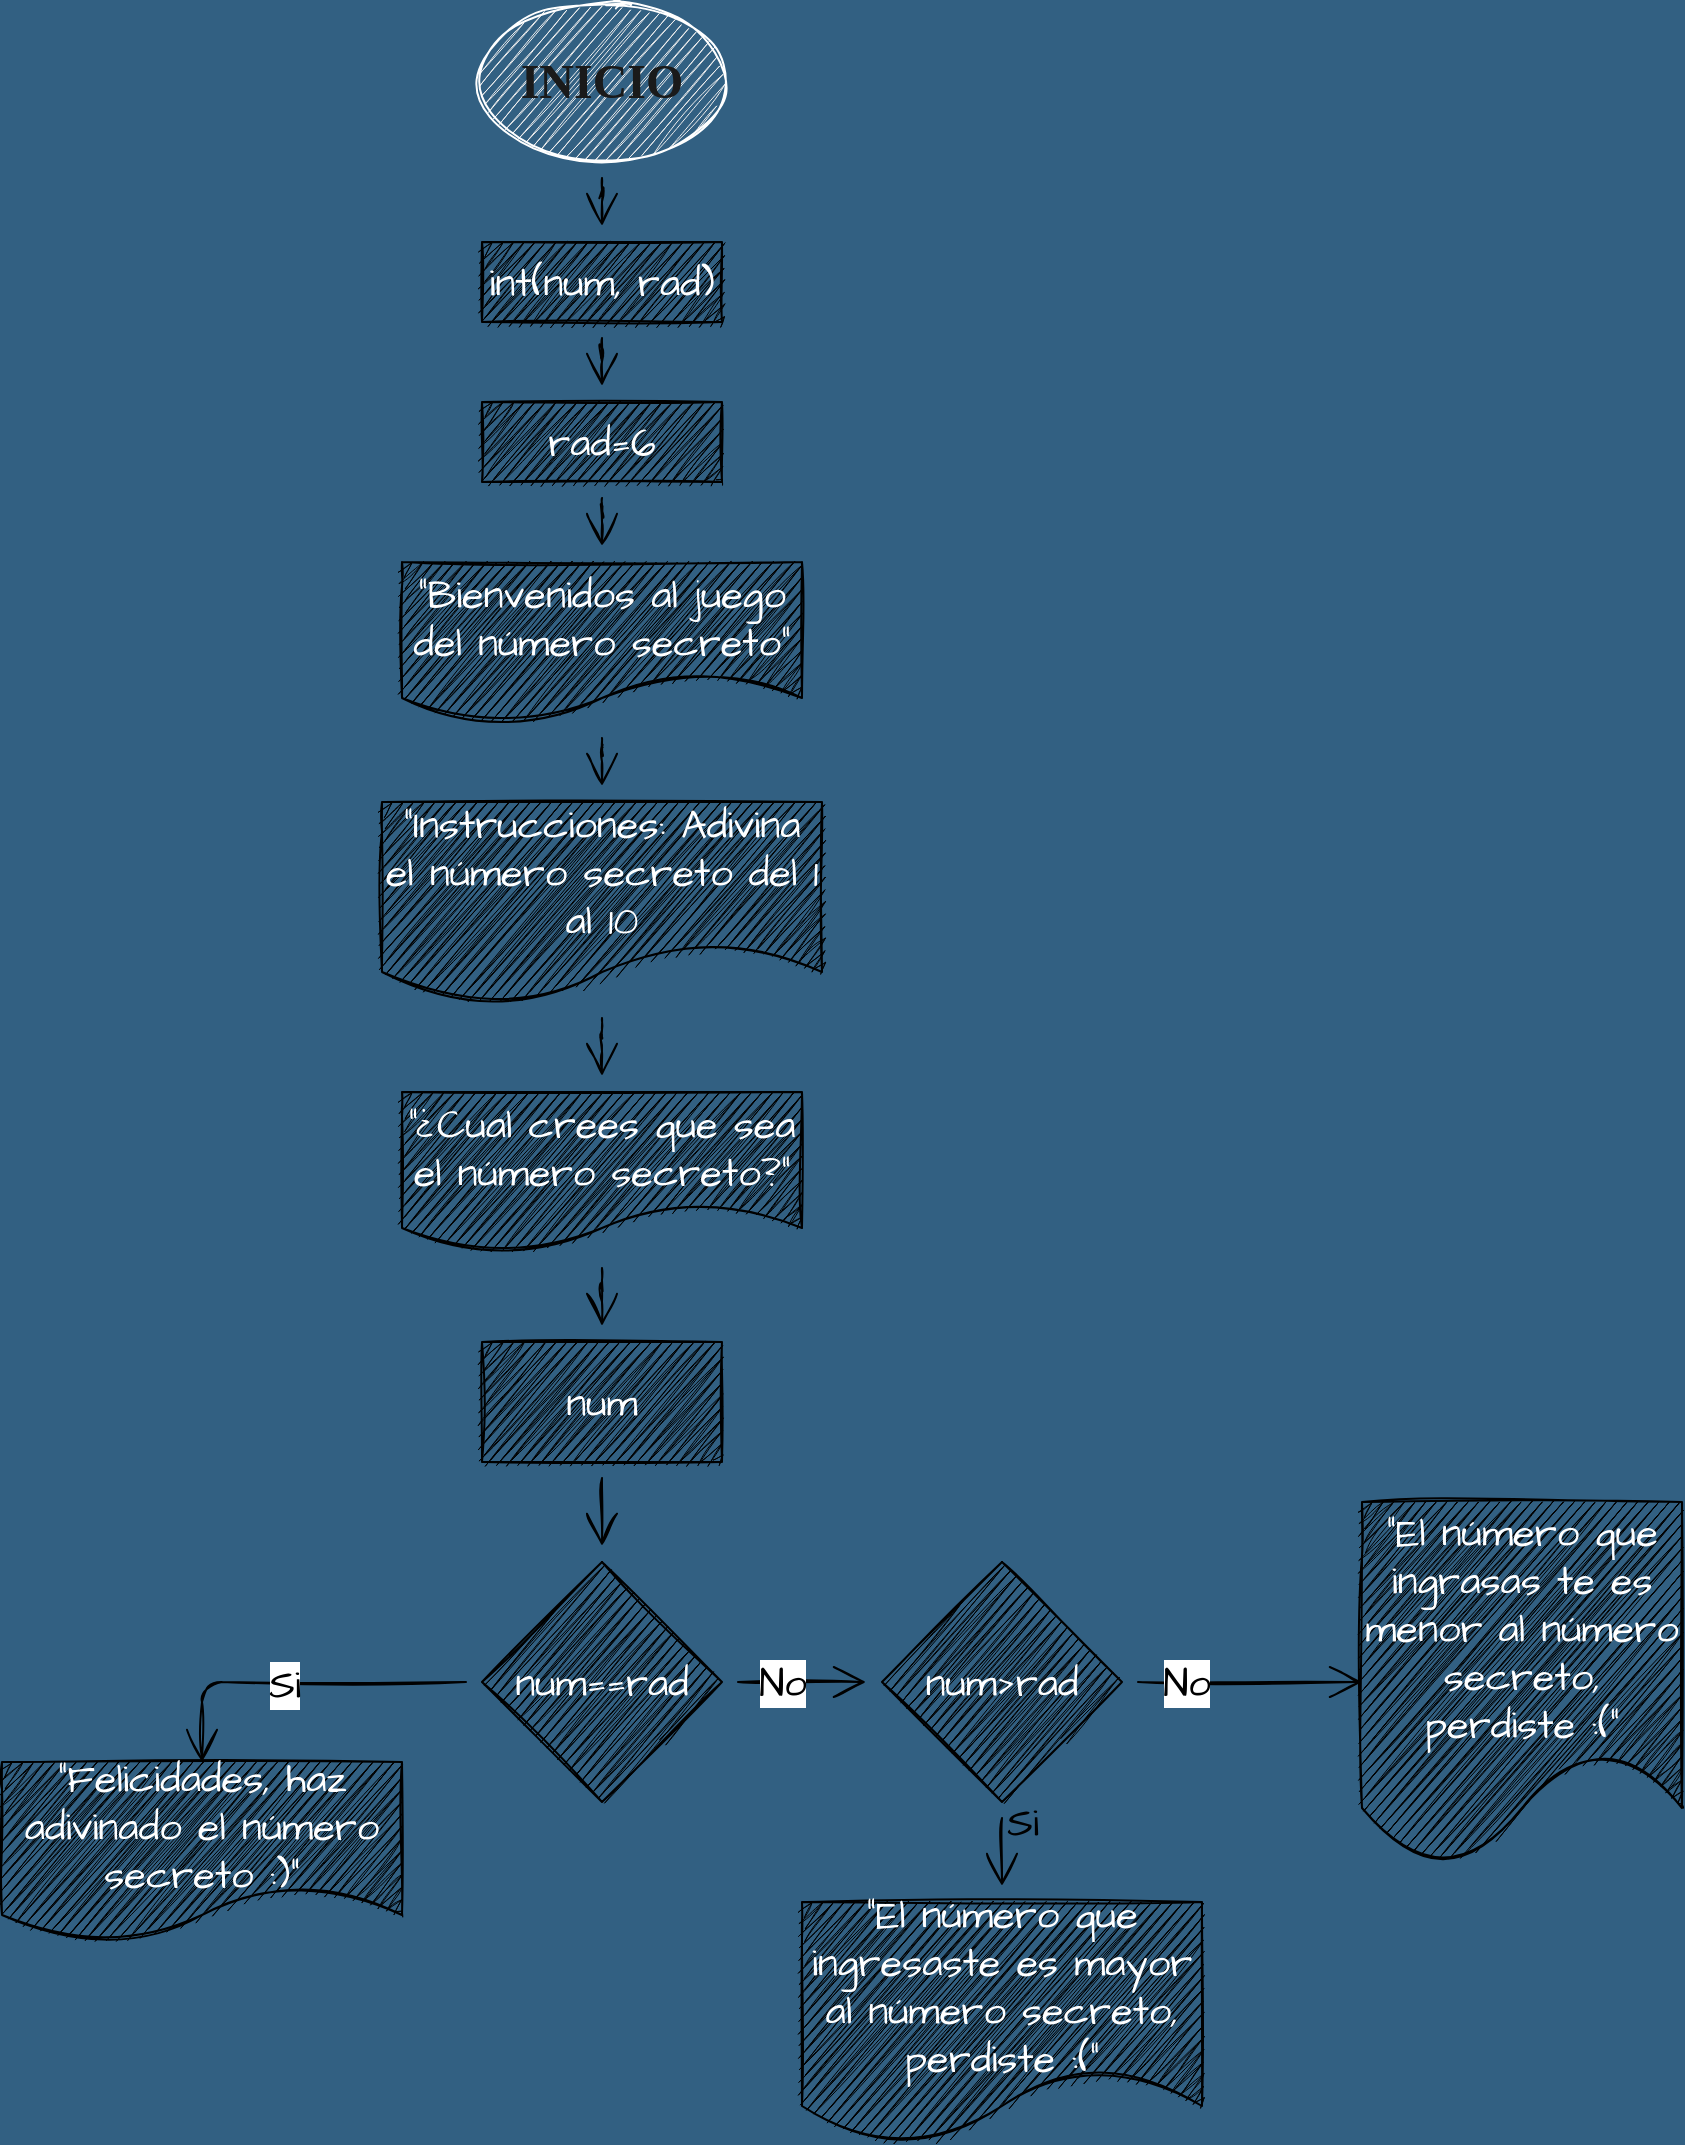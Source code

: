 <mxfile version="20.2.7" type="github"><diagram id="u67dX7LuW-knlKNxf9Rq" name="Página-1"><mxGraphModel dx="2188" dy="1222" grid="1" gridSize="10" guides="1" tooltips="1" connect="1" arrows="1" fold="1" page="1" pageScale="1" pageWidth="827" pageHeight="1169" background="#326082" math="0" shadow="0"><root><mxCell id="0"/><mxCell id="1" parent="0"/><mxCell id="oEFzLMwlCO0eNJGv6J33-5" value="" style="edgeStyle=orthogonalEdgeStyle;sketch=1;hachureGap=4;orthogonalLoop=1;jettySize=auto;html=1;fontFamily=Architects Daughter;fontSource=https%3A%2F%2Ffonts.googleapis.com%2Fcss%3Ffamily%3DArchitects%2BDaughter;fontSize=16;fontColor=#0000FF;endArrow=open;startSize=14;endSize=14;sourcePerimeterSpacing=8;targetPerimeterSpacing=8;" edge="1" parent="1" source="5cdl0AAwfdwbmxtHFMMj-34" target="oEFzLMwlCO0eNJGv6J33-4"><mxGeometry relative="1" as="geometry"/></mxCell><mxCell id="5cdl0AAwfdwbmxtHFMMj-34" value="&lt;h1&gt;INICIO&lt;/h1&gt;" style="ellipse;whiteSpace=wrap;html=1;fontFamily=Times New Roman;fontColor=#1A1A1A;strokeColor=#FFFFFF;fillColor=#EEEEEE;sketch=1;rounded=0;" parent="1" vertex="1"><mxGeometry x="280" width="120" height="80" as="geometry"/></mxCell><mxCell id="oEFzLMwlCO0eNJGv6J33-7" value="" style="edgeStyle=orthogonalEdgeStyle;sketch=1;hachureGap=4;orthogonalLoop=1;jettySize=auto;html=1;fontFamily=Architects Daughter;fontSource=https%3A%2F%2Ffonts.googleapis.com%2Fcss%3Ffamily%3DArchitects%2BDaughter;fontSize=16;fontColor=#FFFFFF;endArrow=open;startSize=14;endSize=14;sourcePerimeterSpacing=8;targetPerimeterSpacing=8;" edge="1" parent="1" source="oEFzLMwlCO0eNJGv6J33-4" target="oEFzLMwlCO0eNJGv6J33-6"><mxGeometry relative="1" as="geometry"/></mxCell><mxCell id="oEFzLMwlCO0eNJGv6J33-4" value="&lt;font color=&quot;#ffffff&quot;&gt;int(num, rad)&lt;/font&gt;" style="rounded=0;whiteSpace=wrap;html=1;labelBackgroundColor=none;sketch=1;hachureGap=4;fillStyle=zigzag;fontFamily=Architects Daughter;fontSource=https%3A%2F%2Ffonts.googleapis.com%2Fcss%3Ffamily%3DArchitects%2BDaughter;fontSize=20;fontColor=#0000FF;fillColor=#000000;" vertex="1" parent="1"><mxGeometry x="280" y="120" width="120" height="40" as="geometry"/></mxCell><mxCell id="oEFzLMwlCO0eNJGv6J33-12" value="" style="edgeStyle=orthogonalEdgeStyle;sketch=1;hachureGap=4;orthogonalLoop=1;jettySize=auto;html=1;fontFamily=Architects Daughter;fontSource=https%3A%2F%2Ffonts.googleapis.com%2Fcss%3Ffamily%3DArchitects%2BDaughter;fontSize=16;fontColor=#FFFFFF;endArrow=open;startSize=14;endSize=14;sourcePerimeterSpacing=8;targetPerimeterSpacing=8;" edge="1" parent="1" source="oEFzLMwlCO0eNJGv6J33-6" target="oEFzLMwlCO0eNJGv6J33-10"><mxGeometry relative="1" as="geometry"/></mxCell><mxCell id="oEFzLMwlCO0eNJGv6J33-6" value="rad=6" style="rounded=0;whiteSpace=wrap;html=1;labelBackgroundColor=none;sketch=1;hachureGap=4;fillStyle=zigzag;fontFamily=Architects Daughter;fontSource=https%3A%2F%2Ffonts.googleapis.com%2Fcss%3Ffamily%3DArchitects%2BDaughter;fontSize=20;fontColor=#FFFFFF;fillColor=#000000;" vertex="1" parent="1"><mxGeometry x="280" y="200" width="120" height="40" as="geometry"/></mxCell><mxCell id="oEFzLMwlCO0eNJGv6J33-13" value="" style="edgeStyle=orthogonalEdgeStyle;sketch=1;hachureGap=4;orthogonalLoop=1;jettySize=auto;html=1;fontFamily=Architects Daughter;fontSource=https%3A%2F%2Ffonts.googleapis.com%2Fcss%3Ffamily%3DArchitects%2BDaughter;fontSize=16;fontColor=#FFFFFF;endArrow=open;startSize=14;endSize=14;sourcePerimeterSpacing=8;targetPerimeterSpacing=8;" edge="1" parent="1" source="oEFzLMwlCO0eNJGv6J33-10" target="oEFzLMwlCO0eNJGv6J33-11"><mxGeometry relative="1" as="geometry"/></mxCell><mxCell id="oEFzLMwlCO0eNJGv6J33-10" value="&quot;Bienvenidos al juego del número secreto&quot;" style="shape=document;whiteSpace=wrap;html=1;boundedLbl=1;labelBackgroundColor=none;sketch=1;hachureGap=4;fillStyle=zigzag;fontFamily=Architects Daughter;fontSource=https%3A%2F%2Ffonts.googleapis.com%2Fcss%3Ffamily%3DArchitects%2BDaughter;fontSize=20;fontColor=#FFFFFF;fillColor=#000000;" vertex="1" parent="1"><mxGeometry x="240" y="280" width="200" height="80" as="geometry"/></mxCell><mxCell id="oEFzLMwlCO0eNJGv6J33-15" value="" style="edgeStyle=orthogonalEdgeStyle;sketch=1;hachureGap=4;orthogonalLoop=1;jettySize=auto;html=1;fontFamily=Architects Daughter;fontSource=https%3A%2F%2Ffonts.googleapis.com%2Fcss%3Ffamily%3DArchitects%2BDaughter;fontSize=16;fontColor=#FFFFFF;endArrow=open;startSize=14;endSize=14;sourcePerimeterSpacing=8;targetPerimeterSpacing=8;" edge="1" parent="1" source="oEFzLMwlCO0eNJGv6J33-11" target="oEFzLMwlCO0eNJGv6J33-14"><mxGeometry relative="1" as="geometry"/></mxCell><mxCell id="oEFzLMwlCO0eNJGv6J33-11" value="&quot;Instrucciones: Adivina el número secreto del 1 al 10" style="shape=document;whiteSpace=wrap;html=1;boundedLbl=1;labelBackgroundColor=none;sketch=1;hachureGap=4;fillStyle=zigzag;fontFamily=Architects Daughter;fontSource=https%3A%2F%2Ffonts.googleapis.com%2Fcss%3Ffamily%3DArchitects%2BDaughter;fontSize=20;fontColor=#FFFFFF;fillColor=#000000;" vertex="1" parent="1"><mxGeometry x="230" y="400" width="220" height="100" as="geometry"/></mxCell><mxCell id="oEFzLMwlCO0eNJGv6J33-17" value="" style="edgeStyle=orthogonalEdgeStyle;sketch=1;hachureGap=4;orthogonalLoop=1;jettySize=auto;html=1;fontFamily=Architects Daughter;fontSource=https%3A%2F%2Ffonts.googleapis.com%2Fcss%3Ffamily%3DArchitects%2BDaughter;fontSize=16;fontColor=#FFFFFF;endArrow=open;startSize=14;endSize=14;sourcePerimeterSpacing=8;targetPerimeterSpacing=8;" edge="1" parent="1" source="oEFzLMwlCO0eNJGv6J33-14" target="oEFzLMwlCO0eNJGv6J33-16"><mxGeometry relative="1" as="geometry"/></mxCell><mxCell id="oEFzLMwlCO0eNJGv6J33-14" value="&quot;¿Cual crees que sea el número secreto?&quot;" style="shape=document;whiteSpace=wrap;html=1;boundedLbl=1;labelBackgroundColor=none;sketch=1;hachureGap=4;fillStyle=zigzag;fontFamily=Architects Daughter;fontSource=https%3A%2F%2Ffonts.googleapis.com%2Fcss%3Ffamily%3DArchitects%2BDaughter;fontSize=20;fontColor=#FFFFFF;fillColor=#000000;" vertex="1" parent="1"><mxGeometry x="240" y="545" width="200" height="80" as="geometry"/></mxCell><mxCell id="oEFzLMwlCO0eNJGv6J33-19" value="" style="edgeStyle=orthogonalEdgeStyle;sketch=1;hachureGap=4;orthogonalLoop=1;jettySize=auto;html=1;fontFamily=Architects Daughter;fontSource=https%3A%2F%2Ffonts.googleapis.com%2Fcss%3Ffamily%3DArchitects%2BDaughter;fontSize=16;fontColor=#FFFFFF;endArrow=open;startSize=14;endSize=14;sourcePerimeterSpacing=8;targetPerimeterSpacing=8;" edge="1" parent="1" source="oEFzLMwlCO0eNJGv6J33-16" target="oEFzLMwlCO0eNJGv6J33-18"><mxGeometry relative="1" as="geometry"/></mxCell><mxCell id="oEFzLMwlCO0eNJGv6J33-16" value="num" style="rounded=0;whiteSpace=wrap;html=1;labelBackgroundColor=none;sketch=1;hachureGap=4;fillStyle=zigzag;fontFamily=Architects Daughter;fontSource=https%3A%2F%2Ffonts.googleapis.com%2Fcss%3Ffamily%3DArchitects%2BDaughter;fontSize=20;fontColor=#FFFFFF;fillColor=#000000;" vertex="1" parent="1"><mxGeometry x="280" y="670" width="120" height="60" as="geometry"/></mxCell><mxCell id="oEFzLMwlCO0eNJGv6J33-21" style="edgeStyle=orthogonalEdgeStyle;sketch=1;hachureGap=4;orthogonalLoop=1;jettySize=auto;html=1;entryX=0.5;entryY=0;entryDx=0;entryDy=0;fontFamily=Architects Daughter;fontSource=https%3A%2F%2Ffonts.googleapis.com%2Fcss%3Ffamily%3DArchitects%2BDaughter;fontSize=16;fontColor=#FFFFFF;endArrow=open;startSize=14;endSize=14;sourcePerimeterSpacing=8;targetPerimeterSpacing=8;" edge="1" parent="1" source="oEFzLMwlCO0eNJGv6J33-18" target="oEFzLMwlCO0eNJGv6J33-20"><mxGeometry relative="1" as="geometry"/></mxCell><mxCell id="oEFzLMwlCO0eNJGv6J33-29" value="&lt;font color=&quot;#000000&quot;&gt;Si&lt;/font&gt;" style="edgeLabel;html=1;align=center;verticalAlign=middle;resizable=0;points=[];fontSize=20;fontFamily=Architects Daughter;fontColor=#FFFFFF;labelBackgroundColor=#FFFFFF;" vertex="1" connectable="0" parent="oEFzLMwlCO0eNJGv6J33-21"><mxGeometry x="0.056" y="1" relative="1" as="geometry"><mxPoint as="offset"/></mxGeometry></mxCell><mxCell id="oEFzLMwlCO0eNJGv6J33-24" value="" style="edgeStyle=orthogonalEdgeStyle;sketch=1;hachureGap=4;orthogonalLoop=1;jettySize=auto;html=1;fontFamily=Architects Daughter;fontSource=https%3A%2F%2Ffonts.googleapis.com%2Fcss%3Ffamily%3DArchitects%2BDaughter;fontSize=16;fontColor=#FFFFFF;endArrow=open;startSize=14;endSize=14;sourcePerimeterSpacing=8;targetPerimeterSpacing=8;" edge="1" parent="1" source="oEFzLMwlCO0eNJGv6J33-18" target="oEFzLMwlCO0eNJGv6J33-23"><mxGeometry relative="1" as="geometry"/></mxCell><mxCell id="oEFzLMwlCO0eNJGv6J33-30" value="No" style="edgeLabel;html=1;align=center;verticalAlign=middle;resizable=0;points=[];fontSize=20;fontFamily=Architects Daughter;fontColor=#000000;" vertex="1" connectable="0" parent="oEFzLMwlCO0eNJGv6J33-24"><mxGeometry x="-0.306" relative="1" as="geometry"><mxPoint as="offset"/></mxGeometry></mxCell><mxCell id="oEFzLMwlCO0eNJGv6J33-18" value="num==rad" style="rhombus;whiteSpace=wrap;html=1;labelBackgroundColor=none;sketch=1;hachureGap=4;fillStyle=zigzag;fontFamily=Architects Daughter;fontSource=https%3A%2F%2Ffonts.googleapis.com%2Fcss%3Ffamily%3DArchitects%2BDaughter;fontSize=20;fontColor=#FFFFFF;fillColor=#000000;" vertex="1" parent="1"><mxGeometry x="280" y="780" width="120" height="120" as="geometry"/></mxCell><mxCell id="oEFzLMwlCO0eNJGv6J33-20" value="&quot;Felicidades, haz adivinado el número secreto :)&quot;" style="shape=document;whiteSpace=wrap;html=1;boundedLbl=1;labelBackgroundColor=none;sketch=1;hachureGap=4;fillStyle=zigzag;fontFamily=Architects Daughter;fontSource=https%3A%2F%2Ffonts.googleapis.com%2Fcss%3Ffamily%3DArchitects%2BDaughter;fontSize=20;fontColor=#FFFFFF;fillColor=#000000;" vertex="1" parent="1"><mxGeometry x="40" y="880" width="200" height="90" as="geometry"/></mxCell><mxCell id="oEFzLMwlCO0eNJGv6J33-26" value="" style="edgeStyle=orthogonalEdgeStyle;sketch=1;hachureGap=4;orthogonalLoop=1;jettySize=auto;html=1;fontFamily=Architects Daughter;fontSource=https%3A%2F%2Ffonts.googleapis.com%2Fcss%3Ffamily%3DArchitects%2BDaughter;fontSize=16;fontColor=#FFFFFF;endArrow=open;startSize=14;endSize=14;sourcePerimeterSpacing=8;targetPerimeterSpacing=8;" edge="1" parent="1" source="oEFzLMwlCO0eNJGv6J33-23" target="oEFzLMwlCO0eNJGv6J33-25"><mxGeometry relative="1" as="geometry"/></mxCell><mxCell id="oEFzLMwlCO0eNJGv6J33-28" style="edgeStyle=orthogonalEdgeStyle;sketch=1;hachureGap=4;orthogonalLoop=1;jettySize=auto;html=1;entryX=0;entryY=0.5;entryDx=0;entryDy=0;fontFamily=Architects Daughter;fontSource=https%3A%2F%2Ffonts.googleapis.com%2Fcss%3Ffamily%3DArchitects%2BDaughter;fontSize=16;fontColor=#FFFFFF;endArrow=open;startSize=14;endSize=14;sourcePerimeterSpacing=8;targetPerimeterSpacing=8;" edge="1" parent="1" source="oEFzLMwlCO0eNJGv6J33-23" target="oEFzLMwlCO0eNJGv6J33-27"><mxGeometry relative="1" as="geometry"/></mxCell><mxCell id="oEFzLMwlCO0eNJGv6J33-31" value="No" style="edgeLabel;html=1;align=center;verticalAlign=middle;resizable=0;points=[];fontSize=20;fontFamily=Architects Daughter;fontColor=#000000;" vertex="1" connectable="0" parent="oEFzLMwlCO0eNJGv6J33-28"><mxGeometry x="-0.571" relative="1" as="geometry"><mxPoint as="offset"/></mxGeometry></mxCell><mxCell id="oEFzLMwlCO0eNJGv6J33-23" value="num&amp;gt;rad" style="rhombus;whiteSpace=wrap;html=1;labelBackgroundColor=none;sketch=1;hachureGap=4;fillStyle=zigzag;fontFamily=Architects Daughter;fontSource=https%3A%2F%2Ffonts.googleapis.com%2Fcss%3Ffamily%3DArchitects%2BDaughter;fontSize=20;fontColor=#FFFFFF;fillColor=#000000;" vertex="1" parent="1"><mxGeometry x="480" y="780" width="120" height="120" as="geometry"/></mxCell><mxCell id="oEFzLMwlCO0eNJGv6J33-25" value="&quot;El número que ingresaste es mayor al número secreto, perdiste :(&quot;" style="shape=document;whiteSpace=wrap;html=1;boundedLbl=1;labelBackgroundColor=none;sketch=1;hachureGap=4;fillStyle=zigzag;fontFamily=Architects Daughter;fontSource=https%3A%2F%2Ffonts.googleapis.com%2Fcss%3Ffamily%3DArchitects%2BDaughter;fontSize=20;fontColor=#FFFFFF;fillColor=#000000;" vertex="1" parent="1"><mxGeometry x="440" y="950" width="200" height="120" as="geometry"/></mxCell><mxCell id="oEFzLMwlCO0eNJGv6J33-27" value="&quot;El número que ingrasas te es menor al número secreto, perdiste :(&quot;" style="shape=document;whiteSpace=wrap;html=1;boundedLbl=1;labelBackgroundColor=none;sketch=1;hachureGap=4;fillStyle=zigzag;fontFamily=Architects Daughter;fontSource=https%3A%2F%2Ffonts.googleapis.com%2Fcss%3Ffamily%3DArchitects%2BDaughter;fontSize=20;fontColor=#FFFFFF;fillColor=#000000;" vertex="1" parent="1"><mxGeometry x="720" y="750" width="160" height="180" as="geometry"/></mxCell><mxCell id="oEFzLMwlCO0eNJGv6J33-32" value="Si" style="text;html=1;align=center;verticalAlign=middle;resizable=0;points=[];autosize=1;strokeColor=none;fillColor=none;fontSize=20;fontFamily=Architects Daughter;fontColor=#000000;" vertex="1" parent="1"><mxGeometry x="530" y="890" width="40" height="40" as="geometry"/></mxCell></root></mxGraphModel></diagram></mxfile>